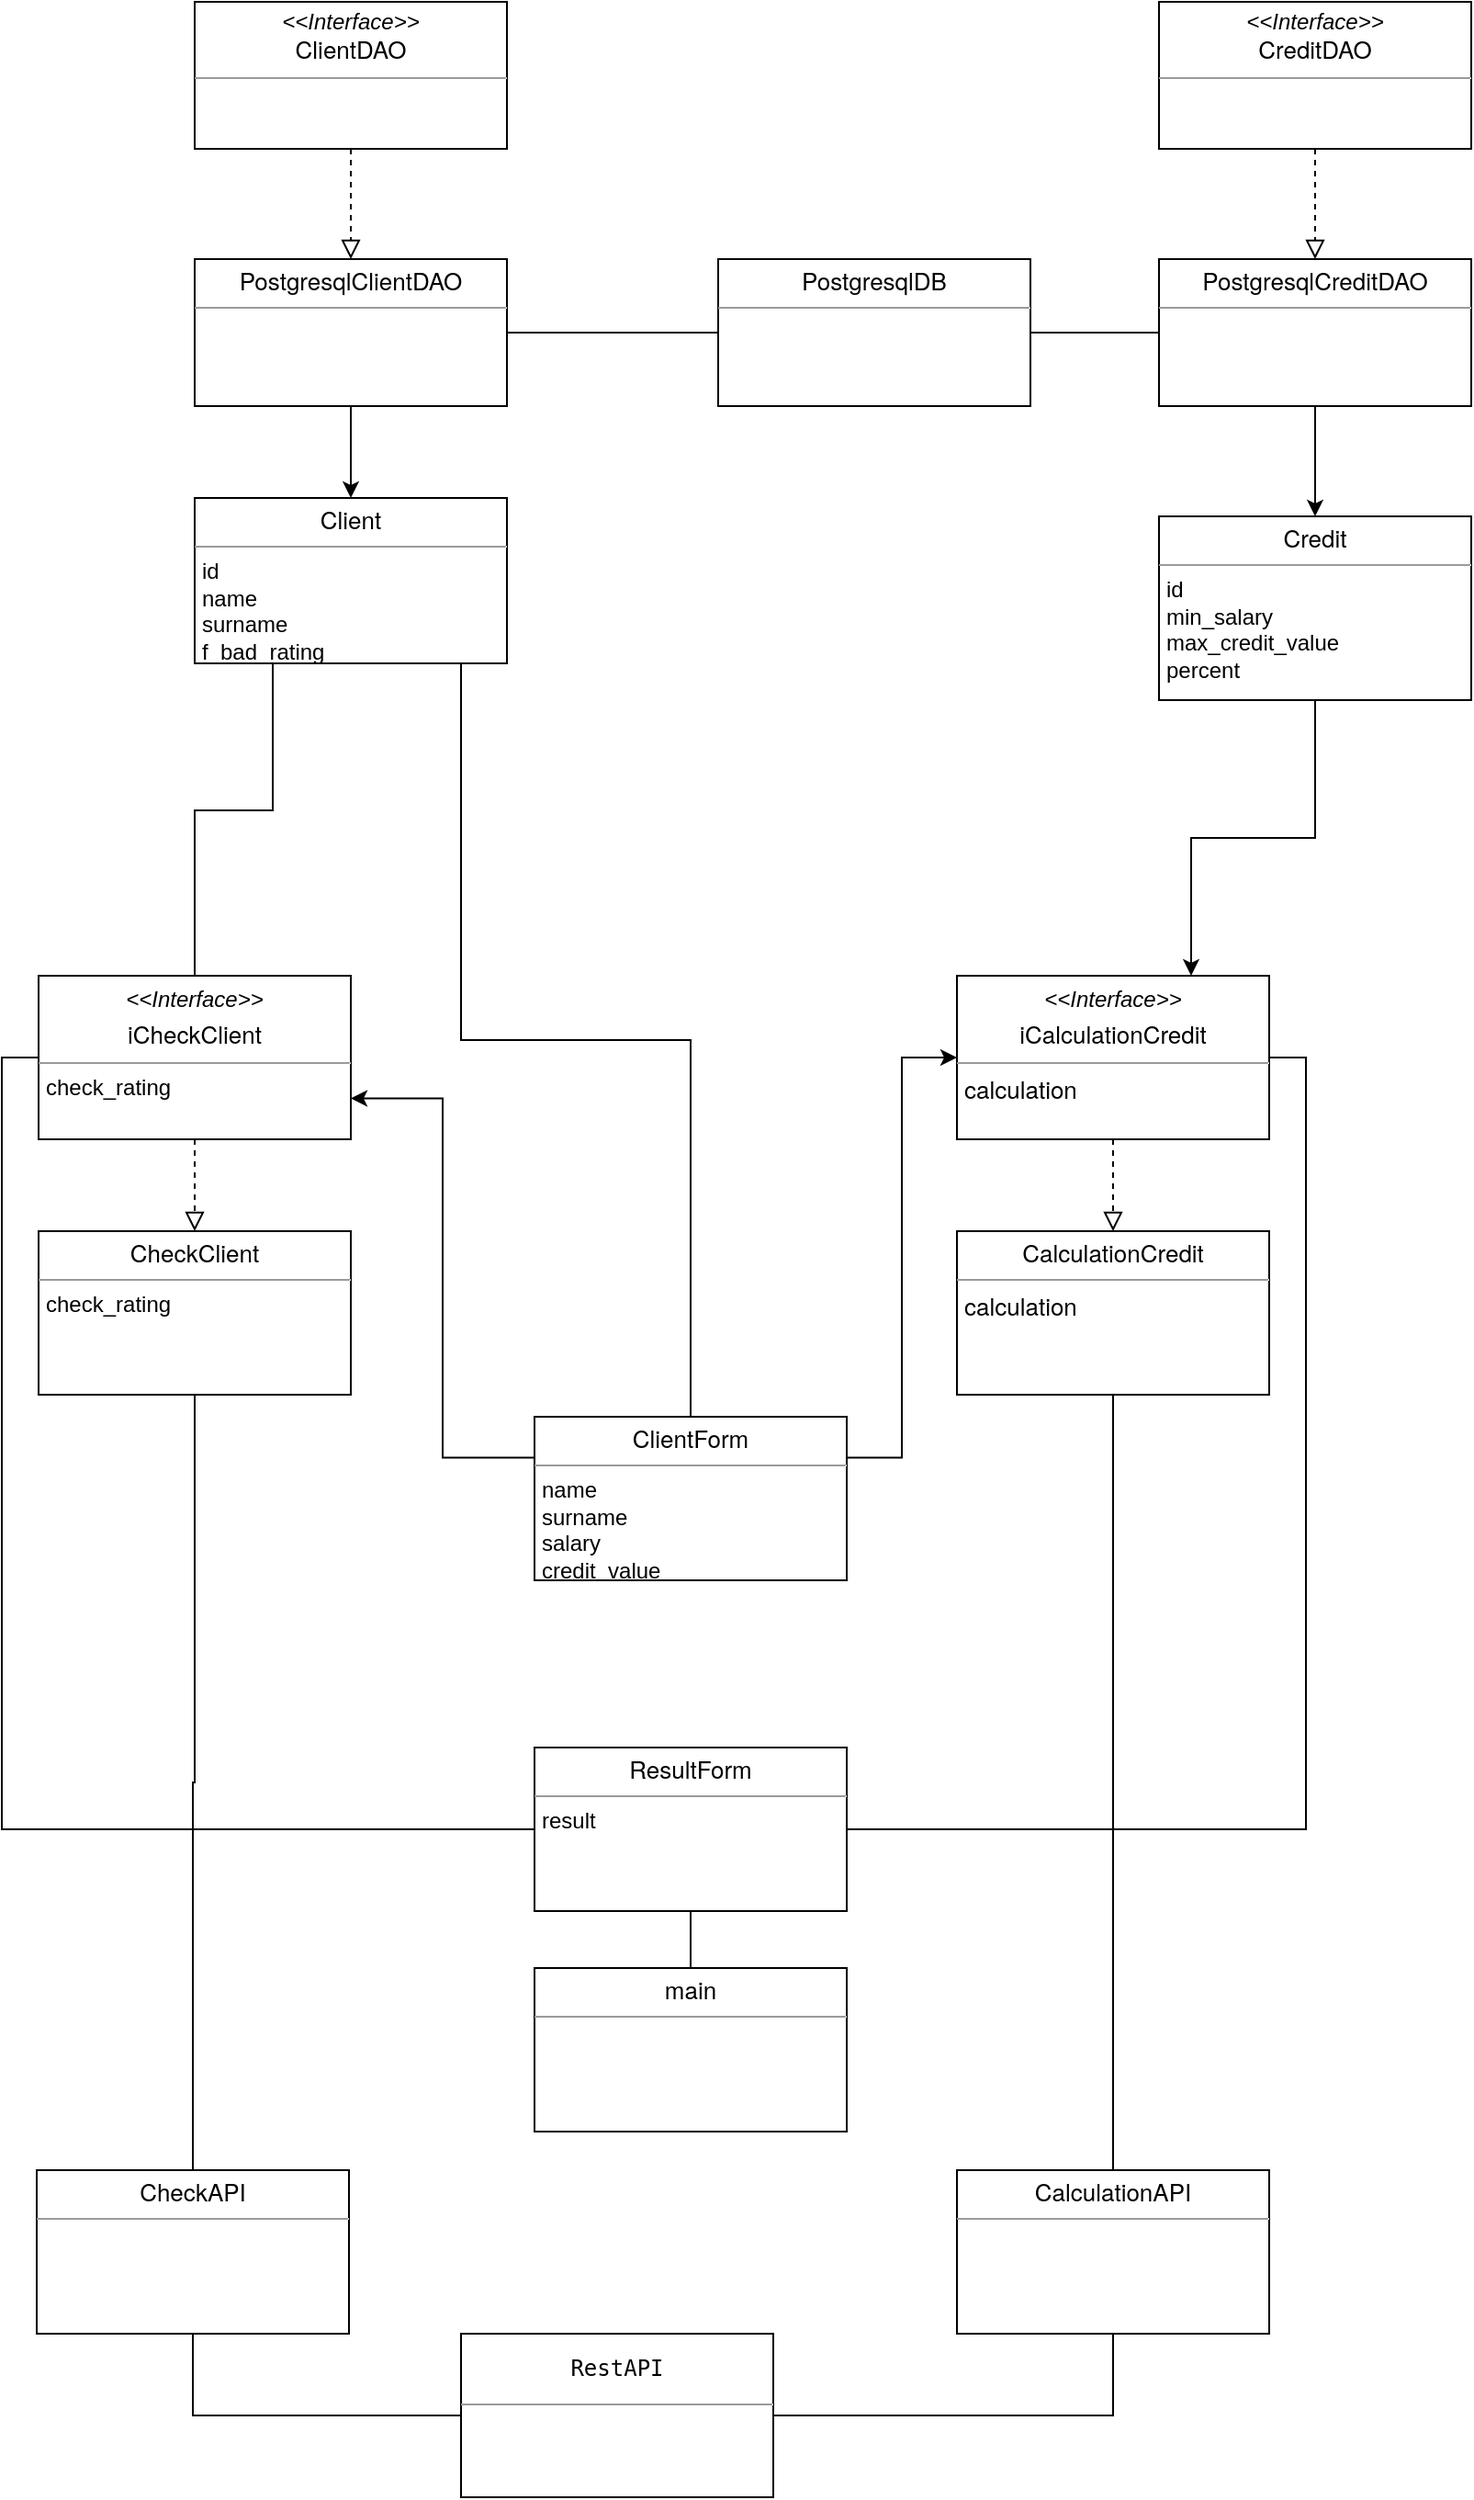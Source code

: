 <mxfile version="14.6.13" type="device"><diagram id="C5RBs43oDa-KdzZeNtuy" name="Page-1"><mxGraphModel dx="980" dy="671" grid="1" gridSize="10" guides="1" tooltips="1" connect="1" arrows="1" fold="1" page="1" pageScale="1" pageWidth="1169" pageHeight="827" math="0" shadow="0"><root><mxCell id="WIyWlLk6GJQsqaUBKTNV-0"/><mxCell id="WIyWlLk6GJQsqaUBKTNV-1" parent="WIyWlLk6GJQsqaUBKTNV-0"/><mxCell id="5L8XLikLPIoxj52G99SO-0" value="&lt;p style=&quot;margin: 0px ; margin-top: 4px ; text-align: center&quot;&gt;&lt;i&gt;&amp;lt;&amp;lt;Interface&amp;gt;&amp;gt;&lt;/i&gt;&lt;br&gt;&lt;font face=&quot;helvetica neue&quot;&gt;&lt;span style=&quot;font-size: 13px&quot;&gt;ClientDAO&lt;/span&gt;&lt;/font&gt;&lt;/p&gt;&lt;hr size=&quot;1&quot;&gt;&lt;p style=&quot;margin: 0px 0px 0px 4px&quot;&gt;&lt;br&gt;&lt;/p&gt;" style="verticalAlign=top;align=left;overflow=fill;fontSize=12;fontFamily=Helvetica;html=1;fontColor=#000000;" parent="WIyWlLk6GJQsqaUBKTNV-1" vertex="1"><mxGeometry x="315" y="40" width="170" height="80" as="geometry"/></mxCell><mxCell id="5L8XLikLPIoxj52G99SO-8" style="edgeStyle=orthogonalEdgeStyle;rounded=0;orthogonalLoop=1;jettySize=auto;html=1;exitX=0.5;exitY=1;exitDx=0;exitDy=0;entryX=0.5;entryY=0;entryDx=0;entryDy=0;" parent="WIyWlLk6GJQsqaUBKTNV-1" source="5L8XLikLPIoxj52G99SO-1" target="5L8XLikLPIoxj52G99SO-3" edge="1"><mxGeometry relative="1" as="geometry"/></mxCell><mxCell id="5L8XLikLPIoxj52G99SO-1" value="&lt;p style=&quot;margin: 0px ; margin-top: 4px ; text-align: center&quot;&gt;&lt;font face=&quot;helvetica neue&quot;&gt;&lt;span style=&quot;font-size: 13px&quot;&gt;PostgresqlClientDAO&lt;/span&gt;&lt;/font&gt;&lt;/p&gt;&lt;hr size=&quot;1&quot;&gt;&lt;p style=&quot;margin: 0px 0px 0px 4px&quot;&gt;&lt;br&gt;&lt;/p&gt;" style="verticalAlign=top;align=left;overflow=fill;fontSize=12;fontFamily=Helvetica;html=1;fontColor=#000000;" parent="WIyWlLk6GJQsqaUBKTNV-1" vertex="1"><mxGeometry x="315" y="180" width="170" height="80" as="geometry"/></mxCell><mxCell id="5L8XLikLPIoxj52G99SO-14" style="edgeStyle=orthogonalEdgeStyle;rounded=0;orthogonalLoop=1;jettySize=auto;html=1;exitX=1;exitY=0.5;exitDx=0;exitDy=0;endArrow=none;endFill=0;" parent="WIyWlLk6GJQsqaUBKTNV-1" source="5L8XLikLPIoxj52G99SO-2" target="5L8XLikLPIoxj52G99SO-11" edge="1"><mxGeometry relative="1" as="geometry"/></mxCell><mxCell id="5L8XLikLPIoxj52G99SO-2" value="&lt;p style=&quot;margin: 0px ; margin-top: 4px ; text-align: center&quot;&gt;&lt;font face=&quot;helvetica neue&quot;&gt;&lt;span style=&quot;font-size: 13px&quot;&gt;PostgresqlDB&lt;/span&gt;&lt;/font&gt;&lt;/p&gt;&lt;hr size=&quot;1&quot;&gt;&lt;p style=&quot;margin: 0px 0px 0px 4px&quot;&gt;&lt;br&gt;&lt;/p&gt;" style="verticalAlign=top;align=left;overflow=fill;fontSize=12;fontFamily=Helvetica;html=1;fontColor=#000000;" parent="WIyWlLk6GJQsqaUBKTNV-1" vertex="1"><mxGeometry x="600" y="180" width="170" height="80" as="geometry"/></mxCell><mxCell id="5L8XLikLPIoxj52G99SO-3" value="&lt;p style=&quot;margin: 0px ; margin-top: 4px ; text-align: center&quot;&gt;&lt;font face=&quot;helvetica neue&quot;&gt;&lt;span style=&quot;font-size: 13px&quot;&gt;Client&lt;/span&gt;&lt;/font&gt;&lt;/p&gt;&lt;hr size=&quot;1&quot;&gt;&lt;p style=&quot;margin: 0px 0px 0px 4px&quot;&gt;id&lt;/p&gt;&lt;p style=&quot;margin: 0px 0px 0px 4px&quot;&gt;name&lt;/p&gt;&lt;p style=&quot;margin: 0px 0px 0px 4px&quot;&gt;surname&lt;/p&gt;&lt;p style=&quot;margin: 0px 0px 0px 4px&quot;&gt;f_bad_rating&lt;/p&gt;&lt;p style=&quot;margin: 0px 0px 0px 4px&quot;&gt;&lt;br&gt;&lt;/p&gt;" style="verticalAlign=top;align=left;overflow=fill;fontSize=12;fontFamily=Helvetica;html=1;fontColor=#000000;" parent="WIyWlLk6GJQsqaUBKTNV-1" vertex="1"><mxGeometry x="315" y="310" width="170" height="90" as="geometry"/></mxCell><mxCell id="5L8XLikLPIoxj52G99SO-4" value="" style="endArrow=none;html=1;exitX=1;exitY=0.5;exitDx=0;exitDy=0;entryX=0;entryY=0.5;entryDx=0;entryDy=0;" parent="WIyWlLk6GJQsqaUBKTNV-1" source="5L8XLikLPIoxj52G99SO-1" target="5L8XLikLPIoxj52G99SO-2" edge="1"><mxGeometry width="50" height="50" relative="1" as="geometry"><mxPoint x="160" y="230" as="sourcePoint"/><mxPoint x="695" y="180" as="targetPoint"/><Array as="points"><mxPoint x="530" y="220"/></Array></mxGeometry></mxCell><mxCell id="5L8XLikLPIoxj52G99SO-9" value="&lt;p style=&quot;margin: 0px ; margin-top: 4px ; text-align: center&quot;&gt;&lt;i&gt;&amp;lt;&amp;lt;Interface&amp;gt;&amp;gt;&lt;/i&gt;&lt;br&gt;&lt;font face=&quot;helvetica neue&quot;&gt;&lt;span style=&quot;font-size: 13px&quot;&gt;CreditDAO&lt;/span&gt;&lt;/font&gt;&lt;/p&gt;&lt;hr size=&quot;1&quot;&gt;&lt;p style=&quot;margin: 0px 0px 0px 4px&quot;&gt;&lt;br&gt;&lt;/p&gt;" style="verticalAlign=top;align=left;overflow=fill;fontSize=12;fontFamily=Helvetica;html=1;fontColor=#000000;" parent="WIyWlLk6GJQsqaUBKTNV-1" vertex="1"><mxGeometry x="840" y="40" width="170" height="80" as="geometry"/></mxCell><mxCell id="5L8XLikLPIoxj52G99SO-10" style="edgeStyle=orthogonalEdgeStyle;rounded=0;orthogonalLoop=1;jettySize=auto;html=1;exitX=0.5;exitY=1;exitDx=0;exitDy=0;entryX=0.5;entryY=0;entryDx=0;entryDy=0;" parent="WIyWlLk6GJQsqaUBKTNV-1" source="5L8XLikLPIoxj52G99SO-11" target="2uGIFyx8iWTcln6Td7BU-0" edge="1"><mxGeometry relative="1" as="geometry"><mxPoint x="925" y="310" as="targetPoint"/></mxGeometry></mxCell><mxCell id="5L8XLikLPIoxj52G99SO-11" value="&lt;p style=&quot;margin: 0px ; margin-top: 4px ; text-align: center&quot;&gt;&lt;font face=&quot;helvetica neue&quot;&gt;&lt;span style=&quot;font-size: 13px&quot;&gt;PostgresqlC&lt;/span&gt;&lt;/font&gt;&lt;span style=&quot;font-family: &amp;#34;helvetica neue&amp;#34; ; font-size: 13px&quot;&gt;redit&lt;/span&gt;&lt;font face=&quot;helvetica neue&quot;&gt;&lt;span style=&quot;font-size: 13px&quot;&gt;DAO&lt;/span&gt;&lt;/font&gt;&lt;/p&gt;&lt;hr size=&quot;1&quot;&gt;&lt;p style=&quot;margin: 0px 0px 0px 4px&quot;&gt;&lt;br&gt;&lt;/p&gt;" style="verticalAlign=top;align=left;overflow=fill;fontSize=12;fontFamily=Helvetica;html=1;fontColor=#000000;" parent="WIyWlLk6GJQsqaUBKTNV-1" vertex="1"><mxGeometry x="840" y="180" width="170" height="80" as="geometry"/></mxCell><mxCell id="5L8XLikLPIoxj52G99SO-15" value="" style="endArrow=block;startArrow=none;endFill=0;startFill=0;endSize=8;html=1;verticalAlign=bottom;dashed=1;labelBackgroundColor=none;exitX=0.5;exitY=1;exitDx=0;exitDy=0;entryX=0.5;entryY=0;entryDx=0;entryDy=0;" parent="WIyWlLk6GJQsqaUBKTNV-1" source="5L8XLikLPIoxj52G99SO-0" target="5L8XLikLPIoxj52G99SO-1" edge="1"><mxGeometry width="160" relative="1" as="geometry"><mxPoint x="180" y="150" as="sourcePoint"/><mxPoint x="340" y="150" as="targetPoint"/><Array as="points"/></mxGeometry></mxCell><mxCell id="5L8XLikLPIoxj52G99SO-16" value="" style="endArrow=block;startArrow=none;endFill=0;startFill=0;endSize=8;html=1;verticalAlign=bottom;dashed=1;labelBackgroundColor=none;exitX=0.5;exitY=1;exitDx=0;exitDy=0;" parent="WIyWlLk6GJQsqaUBKTNV-1" source="5L8XLikLPIoxj52G99SO-9" target="5L8XLikLPIoxj52G99SO-11" edge="1"><mxGeometry width="160" relative="1" as="geometry"><mxPoint x="410" y="130" as="sourcePoint"/><mxPoint x="410" y="190" as="targetPoint"/></mxGeometry></mxCell><mxCell id="5L8XLikLPIoxj52G99SO-19" style="edgeStyle=orthogonalEdgeStyle;rounded=0;orthogonalLoop=1;jettySize=auto;html=1;endArrow=none;endFill=0;exitX=0.5;exitY=0;exitDx=0;exitDy=0;" parent="WIyWlLk6GJQsqaUBKTNV-1" source="5L8XLikLPIoxj52G99SO-18" target="5L8XLikLPIoxj52G99SO-3" edge="1"><mxGeometry relative="1" as="geometry"><Array as="points"><mxPoint x="585" y="605"/><mxPoint x="460" y="605"/></Array></mxGeometry></mxCell><mxCell id="2uGIFyx8iWTcln6Td7BU-11" style="edgeStyle=orthogonalEdgeStyle;rounded=0;orthogonalLoop=1;jettySize=auto;html=1;entryX=0;entryY=0.5;entryDx=0;entryDy=0;exitX=1;exitY=0.25;exitDx=0;exitDy=0;" edge="1" parent="WIyWlLk6GJQsqaUBKTNV-1" source="5L8XLikLPIoxj52G99SO-18" target="2uGIFyx8iWTcln6Td7BU-8"><mxGeometry relative="1" as="geometry"/></mxCell><mxCell id="2uGIFyx8iWTcln6Td7BU-13" style="edgeStyle=orthogonalEdgeStyle;rounded=0;orthogonalLoop=1;jettySize=auto;html=1;entryX=1;entryY=0.75;entryDx=0;entryDy=0;exitX=0;exitY=0.25;exitDx=0;exitDy=0;" edge="1" parent="WIyWlLk6GJQsqaUBKTNV-1" source="5L8XLikLPIoxj52G99SO-18" target="2uGIFyx8iWTcln6Td7BU-1"><mxGeometry relative="1" as="geometry"/></mxCell><mxCell id="5L8XLikLPIoxj52G99SO-18" value="&lt;p style=&quot;margin: 0px ; margin-top: 4px ; text-align: center&quot;&gt;&lt;font face=&quot;helvetica neue&quot;&gt;&lt;span style=&quot;font-size: 13px&quot;&gt;ClientForm&lt;/span&gt;&lt;/font&gt;&lt;/p&gt;&lt;hr size=&quot;1&quot;&gt;&lt;p style=&quot;margin: 0px 0px 0px 4px&quot;&gt;name&lt;/p&gt;&lt;p style=&quot;margin: 0px 0px 0px 4px&quot;&gt;surname&lt;/p&gt;&lt;p style=&quot;margin: 0px 0px 0px 4px&quot;&gt;salary&lt;br&gt;&lt;/p&gt;&lt;p style=&quot;margin: 0px 0px 0px 4px&quot;&gt;credit_value&lt;br&gt;&lt;/p&gt;" style="verticalAlign=top;align=left;overflow=fill;fontSize=12;fontFamily=Helvetica;html=1;fontColor=#000000;" parent="WIyWlLk6GJQsqaUBKTNV-1" vertex="1"><mxGeometry x="500" y="810" width="170" height="89" as="geometry"/></mxCell><mxCell id="2uGIFyx8iWTcln6Td7BU-12" style="edgeStyle=orthogonalEdgeStyle;rounded=0;orthogonalLoop=1;jettySize=auto;html=1;entryX=0.75;entryY=0;entryDx=0;entryDy=0;" edge="1" parent="WIyWlLk6GJQsqaUBKTNV-1" source="2uGIFyx8iWTcln6Td7BU-0" target="2uGIFyx8iWTcln6Td7BU-8"><mxGeometry relative="1" as="geometry"/></mxCell><mxCell id="2uGIFyx8iWTcln6Td7BU-0" value="&lt;p style=&quot;margin: 0px ; margin-top: 4px ; text-align: center&quot;&gt;&lt;font face=&quot;helvetica neue&quot;&gt;&lt;span style=&quot;font-size: 13px&quot;&gt;C&lt;/span&gt;&lt;/font&gt;&lt;span style=&quot;font-family: &amp;#34;helvetica neue&amp;#34; ; font-size: 13px&quot;&gt;redit&lt;/span&gt;&lt;br&gt;&lt;/p&gt;&lt;hr size=&quot;1&quot;&gt;&lt;p style=&quot;margin: 0px 0px 0px 4px&quot;&gt;id&lt;/p&gt;&lt;p style=&quot;margin: 0px 0px 0px 4px&quot;&gt;min_salary&lt;/p&gt;&lt;p style=&quot;margin: 0px 0px 0px 4px&quot;&gt;max_credit_value&lt;/p&gt;&lt;p style=&quot;margin: 0px 0px 0px 4px&quot;&gt;percent&lt;/p&gt;" style="verticalAlign=top;align=left;overflow=fill;fontSize=12;fontFamily=Helvetica;html=1;fontColor=#000000;" vertex="1" parent="WIyWlLk6GJQsqaUBKTNV-1"><mxGeometry x="840" y="320" width="170" height="100" as="geometry"/></mxCell><mxCell id="2uGIFyx8iWTcln6Td7BU-7" style="edgeStyle=orthogonalEdgeStyle;rounded=0;orthogonalLoop=1;jettySize=auto;html=1;exitX=0.5;exitY=0;exitDx=0;exitDy=0;endArrow=none;endFill=0;entryX=0.25;entryY=1;entryDx=0;entryDy=0;" edge="1" parent="WIyWlLk6GJQsqaUBKTNV-1" source="2uGIFyx8iWTcln6Td7BU-1" target="5L8XLikLPIoxj52G99SO-3"><mxGeometry relative="1" as="geometry"><mxPoint x="200" y="410" as="targetPoint"/><mxPoint x="525" y="560" as="sourcePoint"/><Array as="points"><mxPoint x="315" y="480"/><mxPoint x="358" y="480"/></Array></mxGeometry></mxCell><mxCell id="2uGIFyx8iWTcln6Td7BU-15" style="edgeStyle=orthogonalEdgeStyle;rounded=0;orthogonalLoop=1;jettySize=auto;html=1;entryX=0;entryY=0.5;entryDx=0;entryDy=0;endArrow=none;endFill=0;exitX=0;exitY=0.5;exitDx=0;exitDy=0;" edge="1" parent="WIyWlLk6GJQsqaUBKTNV-1" source="2uGIFyx8iWTcln6Td7BU-1" target="2uGIFyx8iWTcln6Td7BU-14"><mxGeometry relative="1" as="geometry"/></mxCell><mxCell id="2uGIFyx8iWTcln6Td7BU-1" value="&lt;p style=&quot;margin: 0px ; margin-top: 4px ; text-align: center&quot;&gt;&lt;i&gt;&amp;lt;&amp;lt;Interface&amp;gt;&amp;gt;&lt;/i&gt;&lt;font face=&quot;helvetica neue&quot;&gt;&lt;span style=&quot;font-size: 13px&quot;&gt;&lt;br&gt;&lt;/span&gt;&lt;/font&gt;&lt;/p&gt;&lt;p style=&quot;margin: 0px ; margin-top: 4px ; text-align: center&quot;&gt;&lt;font face=&quot;helvetica neue&quot;&gt;&lt;span style=&quot;font-size: 13px&quot;&gt;iCheckClient&lt;/span&gt;&lt;/font&gt;&lt;/p&gt;&lt;hr size=&quot;1&quot;&gt;&lt;p style=&quot;margin: 0px 0px 0px 4px&quot;&gt;check_rating&lt;br&gt;&lt;/p&gt;" style="verticalAlign=top;align=left;overflow=fill;fontSize=12;fontFamily=Helvetica;html=1;fontColor=#000000;" vertex="1" parent="WIyWlLk6GJQsqaUBKTNV-1"><mxGeometry x="230" y="570" width="170" height="89" as="geometry"/></mxCell><mxCell id="2uGIFyx8iWTcln6Td7BU-2" value="&lt;p style=&quot;margin: 0px ; margin-top: 4px ; text-align: center&quot;&gt;&lt;font face=&quot;helvetica neue&quot;&gt;&lt;span style=&quot;font-size: 13px&quot;&gt;CheckClient&lt;/span&gt;&lt;/font&gt;&lt;/p&gt;&lt;hr size=&quot;1&quot;&gt;&lt;p style=&quot;margin: 0px 0px 0px 4px&quot;&gt;check_rating&lt;br&gt;&lt;/p&gt;" style="verticalAlign=top;align=left;overflow=fill;fontSize=12;fontFamily=Helvetica;html=1;fontColor=#000000;" vertex="1" parent="WIyWlLk6GJQsqaUBKTNV-1"><mxGeometry x="230" y="709" width="170" height="89" as="geometry"/></mxCell><mxCell id="2uGIFyx8iWTcln6Td7BU-5" value="" style="endArrow=block;startArrow=none;endFill=0;startFill=0;endSize=8;html=1;verticalAlign=bottom;dashed=1;labelBackgroundColor=none;exitX=0.5;exitY=1;exitDx=0;exitDy=0;" edge="1" parent="WIyWlLk6GJQsqaUBKTNV-1" source="2uGIFyx8iWTcln6Td7BU-1"><mxGeometry width="160" relative="1" as="geometry"><mxPoint x="314.5" y="649" as="sourcePoint"/><mxPoint x="315" y="709" as="targetPoint"/><Array as="points"/></mxGeometry></mxCell><mxCell id="2uGIFyx8iWTcln6Td7BU-16" style="edgeStyle=orthogonalEdgeStyle;rounded=0;orthogonalLoop=1;jettySize=auto;html=1;entryX=1;entryY=0.5;entryDx=0;entryDy=0;endArrow=none;endFill=0;exitX=1;exitY=0.5;exitDx=0;exitDy=0;" edge="1" parent="WIyWlLk6GJQsqaUBKTNV-1" source="2uGIFyx8iWTcln6Td7BU-8" target="2uGIFyx8iWTcln6Td7BU-14"><mxGeometry relative="1" as="geometry"/></mxCell><mxCell id="2uGIFyx8iWTcln6Td7BU-8" value="&lt;p style=&quot;margin: 0px ; margin-top: 4px ; text-align: center&quot;&gt;&lt;i&gt;&amp;lt;&amp;lt;Interface&amp;gt;&amp;gt;&lt;/i&gt;&lt;font face=&quot;helvetica neue&quot;&gt;&lt;span style=&quot;font-size: 13px&quot;&gt;&lt;br&gt;&lt;/span&gt;&lt;/font&gt;&lt;/p&gt;&lt;p style=&quot;margin: 0px ; margin-top: 4px ; text-align: center&quot;&gt;&lt;font face=&quot;helvetica neue&quot;&gt;&lt;span style=&quot;font-size: 13px&quot;&gt;i&lt;/span&gt;&lt;/font&gt;&lt;span style=&quot;font-family: &amp;#34;helvetica neue&amp;#34; ; font-size: 13px&quot;&gt;CalculationCredit&lt;/span&gt;&lt;/p&gt;&lt;hr size=&quot;1&quot;&gt;&lt;p style=&quot;margin: 0px 0px 0px 4px&quot;&gt;&lt;span style=&quot;font-family: &amp;#34;helvetica neue&amp;#34; ; font-size: 13px ; text-align: center&quot;&gt;calculation&lt;/span&gt;&lt;br&gt;&lt;/p&gt;" style="verticalAlign=top;align=left;overflow=fill;fontSize=12;fontFamily=Helvetica;html=1;fontColor=#000000;" vertex="1" parent="WIyWlLk6GJQsqaUBKTNV-1"><mxGeometry x="730" y="570" width="170" height="89" as="geometry"/></mxCell><mxCell id="2uGIFyx8iWTcln6Td7BU-9" value="&lt;p style=&quot;margin: 0px ; margin-top: 4px ; text-align: center&quot;&gt;&lt;span style=&quot;font-family: &amp;#34;helvetica neue&amp;#34; ; font-size: 13px&quot;&gt;CalculationCredit&lt;/span&gt;&lt;br&gt;&lt;/p&gt;&lt;hr size=&quot;1&quot;&gt;&lt;p style=&quot;margin: 0px 0px 0px 4px&quot;&gt;&lt;span style=&quot;font-family: &amp;#34;helvetica neue&amp;#34; ; font-size: 13px ; text-align: center&quot;&gt;calculation&lt;/span&gt;&lt;br&gt;&lt;/p&gt;" style="verticalAlign=top;align=left;overflow=fill;fontSize=12;fontFamily=Helvetica;html=1;fontColor=#000000;" vertex="1" parent="WIyWlLk6GJQsqaUBKTNV-1"><mxGeometry x="730" y="709" width="170" height="89" as="geometry"/></mxCell><mxCell id="2uGIFyx8iWTcln6Td7BU-10" value="" style="endArrow=block;startArrow=none;endFill=0;startFill=0;endSize=8;html=1;verticalAlign=bottom;dashed=1;labelBackgroundColor=none;exitX=0.5;exitY=1;exitDx=0;exitDy=0;" edge="1" parent="WIyWlLk6GJQsqaUBKTNV-1" source="2uGIFyx8iWTcln6Td7BU-8"><mxGeometry width="160" relative="1" as="geometry"><mxPoint x="814.5" y="649" as="sourcePoint"/><mxPoint x="815" y="709" as="targetPoint"/><Array as="points"/></mxGeometry></mxCell><mxCell id="2uGIFyx8iWTcln6Td7BU-14" value="&lt;p style=&quot;margin: 0px ; margin-top: 4px ; text-align: center&quot;&gt;&lt;font face=&quot;helvetica neue&quot;&gt;&lt;span style=&quot;font-size: 13px&quot;&gt;ResultForm&lt;/span&gt;&lt;/font&gt;&lt;/p&gt;&lt;hr size=&quot;1&quot;&gt;&lt;p style=&quot;margin: 0px 0px 0px 4px&quot;&gt;result&lt;/p&gt;" style="verticalAlign=top;align=left;overflow=fill;fontSize=12;fontFamily=Helvetica;html=1;fontColor=#000000;" vertex="1" parent="WIyWlLk6GJQsqaUBKTNV-1"><mxGeometry x="500" y="990" width="170" height="89" as="geometry"/></mxCell><mxCell id="2uGIFyx8iWTcln6Td7BU-18" style="edgeStyle=orthogonalEdgeStyle;rounded=0;orthogonalLoop=1;jettySize=auto;html=1;exitX=0.5;exitY=0;exitDx=0;exitDy=0;entryX=0.5;entryY=1;entryDx=0;entryDy=0;endArrow=none;endFill=0;" edge="1" parent="WIyWlLk6GJQsqaUBKTNV-1" source="2uGIFyx8iWTcln6Td7BU-17" target="2uGIFyx8iWTcln6Td7BU-14"><mxGeometry relative="1" as="geometry"/></mxCell><mxCell id="2uGIFyx8iWTcln6Td7BU-17" value="&lt;p style=&quot;margin: 0px ; margin-top: 4px ; text-align: center&quot;&gt;&lt;font face=&quot;helvetica neue&quot;&gt;&lt;span style=&quot;font-size: 13px&quot;&gt;main&lt;/span&gt;&lt;/font&gt;&lt;/p&gt;&lt;hr size=&quot;1&quot;&gt;&lt;p style=&quot;margin: 0px 0px 0px 4px&quot;&gt;&lt;br&gt;&lt;/p&gt;" style="verticalAlign=top;align=left;overflow=fill;fontSize=12;fontFamily=Helvetica;html=1;fontColor=#000000;" vertex="1" parent="WIyWlLk6GJQsqaUBKTNV-1"><mxGeometry x="500" y="1110" width="170" height="89" as="geometry"/></mxCell><mxCell id="2uGIFyx8iWTcln6Td7BU-22" style="edgeStyle=orthogonalEdgeStyle;rounded=0;orthogonalLoop=1;jettySize=auto;html=1;exitX=1;exitY=0.5;exitDx=0;exitDy=0;entryX=0.5;entryY=1;entryDx=0;entryDy=0;endArrow=none;endFill=0;" edge="1" parent="WIyWlLk6GJQsqaUBKTNV-1" source="2uGIFyx8iWTcln6Td7BU-19" target="2uGIFyx8iWTcln6Td7BU-21"><mxGeometry relative="1" as="geometry"/></mxCell><mxCell id="2uGIFyx8iWTcln6Td7BU-23" style="edgeStyle=orthogonalEdgeStyle;rounded=0;orthogonalLoop=1;jettySize=auto;html=1;exitX=0;exitY=0.5;exitDx=0;exitDy=0;entryX=0.5;entryY=1;entryDx=0;entryDy=0;endArrow=none;endFill=0;" edge="1" parent="WIyWlLk6GJQsqaUBKTNV-1" source="2uGIFyx8iWTcln6Td7BU-19" target="2uGIFyx8iWTcln6Td7BU-20"><mxGeometry relative="1" as="geometry"/></mxCell><mxCell id="2uGIFyx8iWTcln6Td7BU-19" value="&lt;pre style=&quot;text-align: center ; font-family: &amp;#34;jetbrains mono&amp;#34; , monospace&quot;&gt;&lt;span style=&quot;background-color: rgb(255 , 255 , 255)&quot;&gt;RestAPI&lt;/span&gt;&lt;/pre&gt;&lt;hr size=&quot;1&quot; style=&quot;text-align: center&quot;&gt;&lt;p style=&quot;margin: 0px 0px 0px 4px&quot;&gt;&lt;br&gt;&lt;/p&gt;" style="verticalAlign=top;align=left;overflow=fill;fontSize=12;fontFamily=Helvetica;html=1;fontColor=#000000;" vertex="1" parent="WIyWlLk6GJQsqaUBKTNV-1"><mxGeometry x="460" y="1309" width="170" height="89" as="geometry"/></mxCell><mxCell id="2uGIFyx8iWTcln6Td7BU-24" style="edgeStyle=orthogonalEdgeStyle;rounded=0;orthogonalLoop=1;jettySize=auto;html=1;exitX=0.5;exitY=0;exitDx=0;exitDy=0;entryX=0.5;entryY=1;entryDx=0;entryDy=0;endArrow=none;endFill=0;" edge="1" parent="WIyWlLk6GJQsqaUBKTNV-1" source="2uGIFyx8iWTcln6Td7BU-20" target="2uGIFyx8iWTcln6Td7BU-2"><mxGeometry relative="1" as="geometry"/></mxCell><mxCell id="2uGIFyx8iWTcln6Td7BU-20" value="&lt;p style=&quot;margin: 0px ; margin-top: 4px ; text-align: center&quot;&gt;&lt;font face=&quot;helvetica neue&quot;&gt;&lt;span style=&quot;font-size: 13px&quot;&gt;CheckAPI&lt;/span&gt;&lt;/font&gt;&lt;br&gt;&lt;/p&gt;&lt;hr size=&quot;1&quot;&gt;&lt;p style=&quot;margin: 0px 0px 0px 4px&quot;&gt;&lt;br&gt;&lt;/p&gt;" style="verticalAlign=top;align=left;overflow=fill;fontSize=12;fontFamily=Helvetica;html=1;fontColor=#000000;" vertex="1" parent="WIyWlLk6GJQsqaUBKTNV-1"><mxGeometry x="229" y="1220" width="170" height="89" as="geometry"/></mxCell><mxCell id="2uGIFyx8iWTcln6Td7BU-25" style="edgeStyle=orthogonalEdgeStyle;rounded=0;orthogonalLoop=1;jettySize=auto;html=1;entryX=0.5;entryY=1;entryDx=0;entryDy=0;endArrow=none;endFill=0;" edge="1" parent="WIyWlLk6GJQsqaUBKTNV-1" source="2uGIFyx8iWTcln6Td7BU-21" target="2uGIFyx8iWTcln6Td7BU-9"><mxGeometry relative="1" as="geometry"/></mxCell><mxCell id="2uGIFyx8iWTcln6Td7BU-21" value="&lt;p style=&quot;margin: 0px ; margin-top: 4px ; text-align: center&quot;&gt;&lt;font face=&quot;helvetica neue&quot;&gt;&lt;span style=&quot;font-size: 13px&quot;&gt;CalculationAPI&lt;/span&gt;&lt;/font&gt;&lt;br&gt;&lt;/p&gt;&lt;hr size=&quot;1&quot;&gt;&lt;p style=&quot;margin: 0px 0px 0px 4px&quot;&gt;&lt;br&gt;&lt;/p&gt;" style="verticalAlign=top;align=left;overflow=fill;fontSize=12;fontFamily=Helvetica;html=1;fontColor=#000000;" vertex="1" parent="WIyWlLk6GJQsqaUBKTNV-1"><mxGeometry x="730" y="1220" width="170" height="89" as="geometry"/></mxCell></root></mxGraphModel></diagram></mxfile>